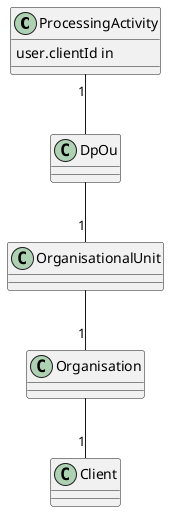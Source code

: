 @startuml D2PROM

class ProcessingActivity {
  user.clientId in
}

ProcessingActivity "1" -- DpOu
DpOu -- "1" OrganisationalUnit
OrganisationalUnit -- "1" Organisation
Organisation -- "1" Client

@enduml
